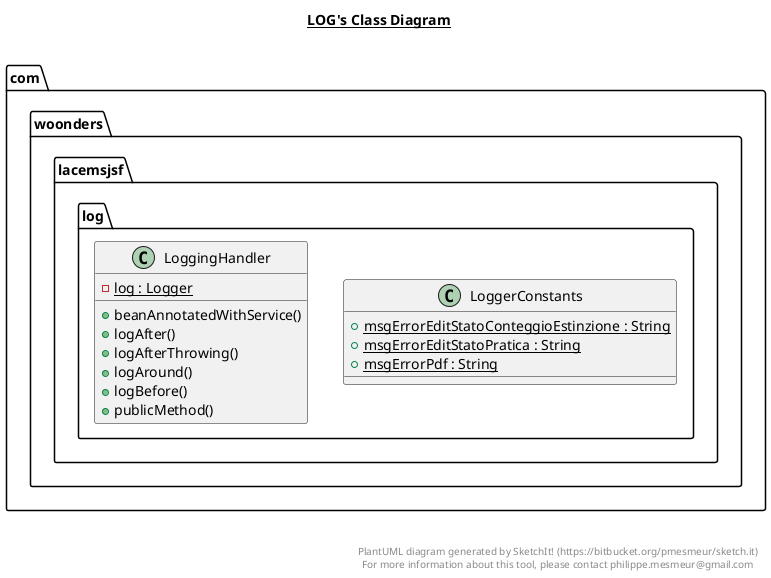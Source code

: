 @startuml

title __LOG's Class Diagram__\n

  namespace com.woonders.lacemsjsf.log {
    class com.woonders.lacemsjsf.log.LoggerConstants {
        {static} + msgErrorEditStatoConteggioEstinzione : String
        {static} + msgErrorEditStatoPratica : String
        {static} + msgErrorPdf : String
    }
  }
  

  namespace com.woonders.lacemsjsf.log {
    class com.woonders.lacemsjsf.log.LoggingHandler {
        {static} - log : Logger
        + beanAnnotatedWithService()
        + logAfter()
        + logAfterThrowing()
        + logAround()
        + logBefore()
        + publicMethod()
    }
  }
  



right footer


PlantUML diagram generated by SketchIt! (https://bitbucket.org/pmesmeur/sketch.it)
For more information about this tool, please contact philippe.mesmeur@gmail.com
endfooter

@enduml
